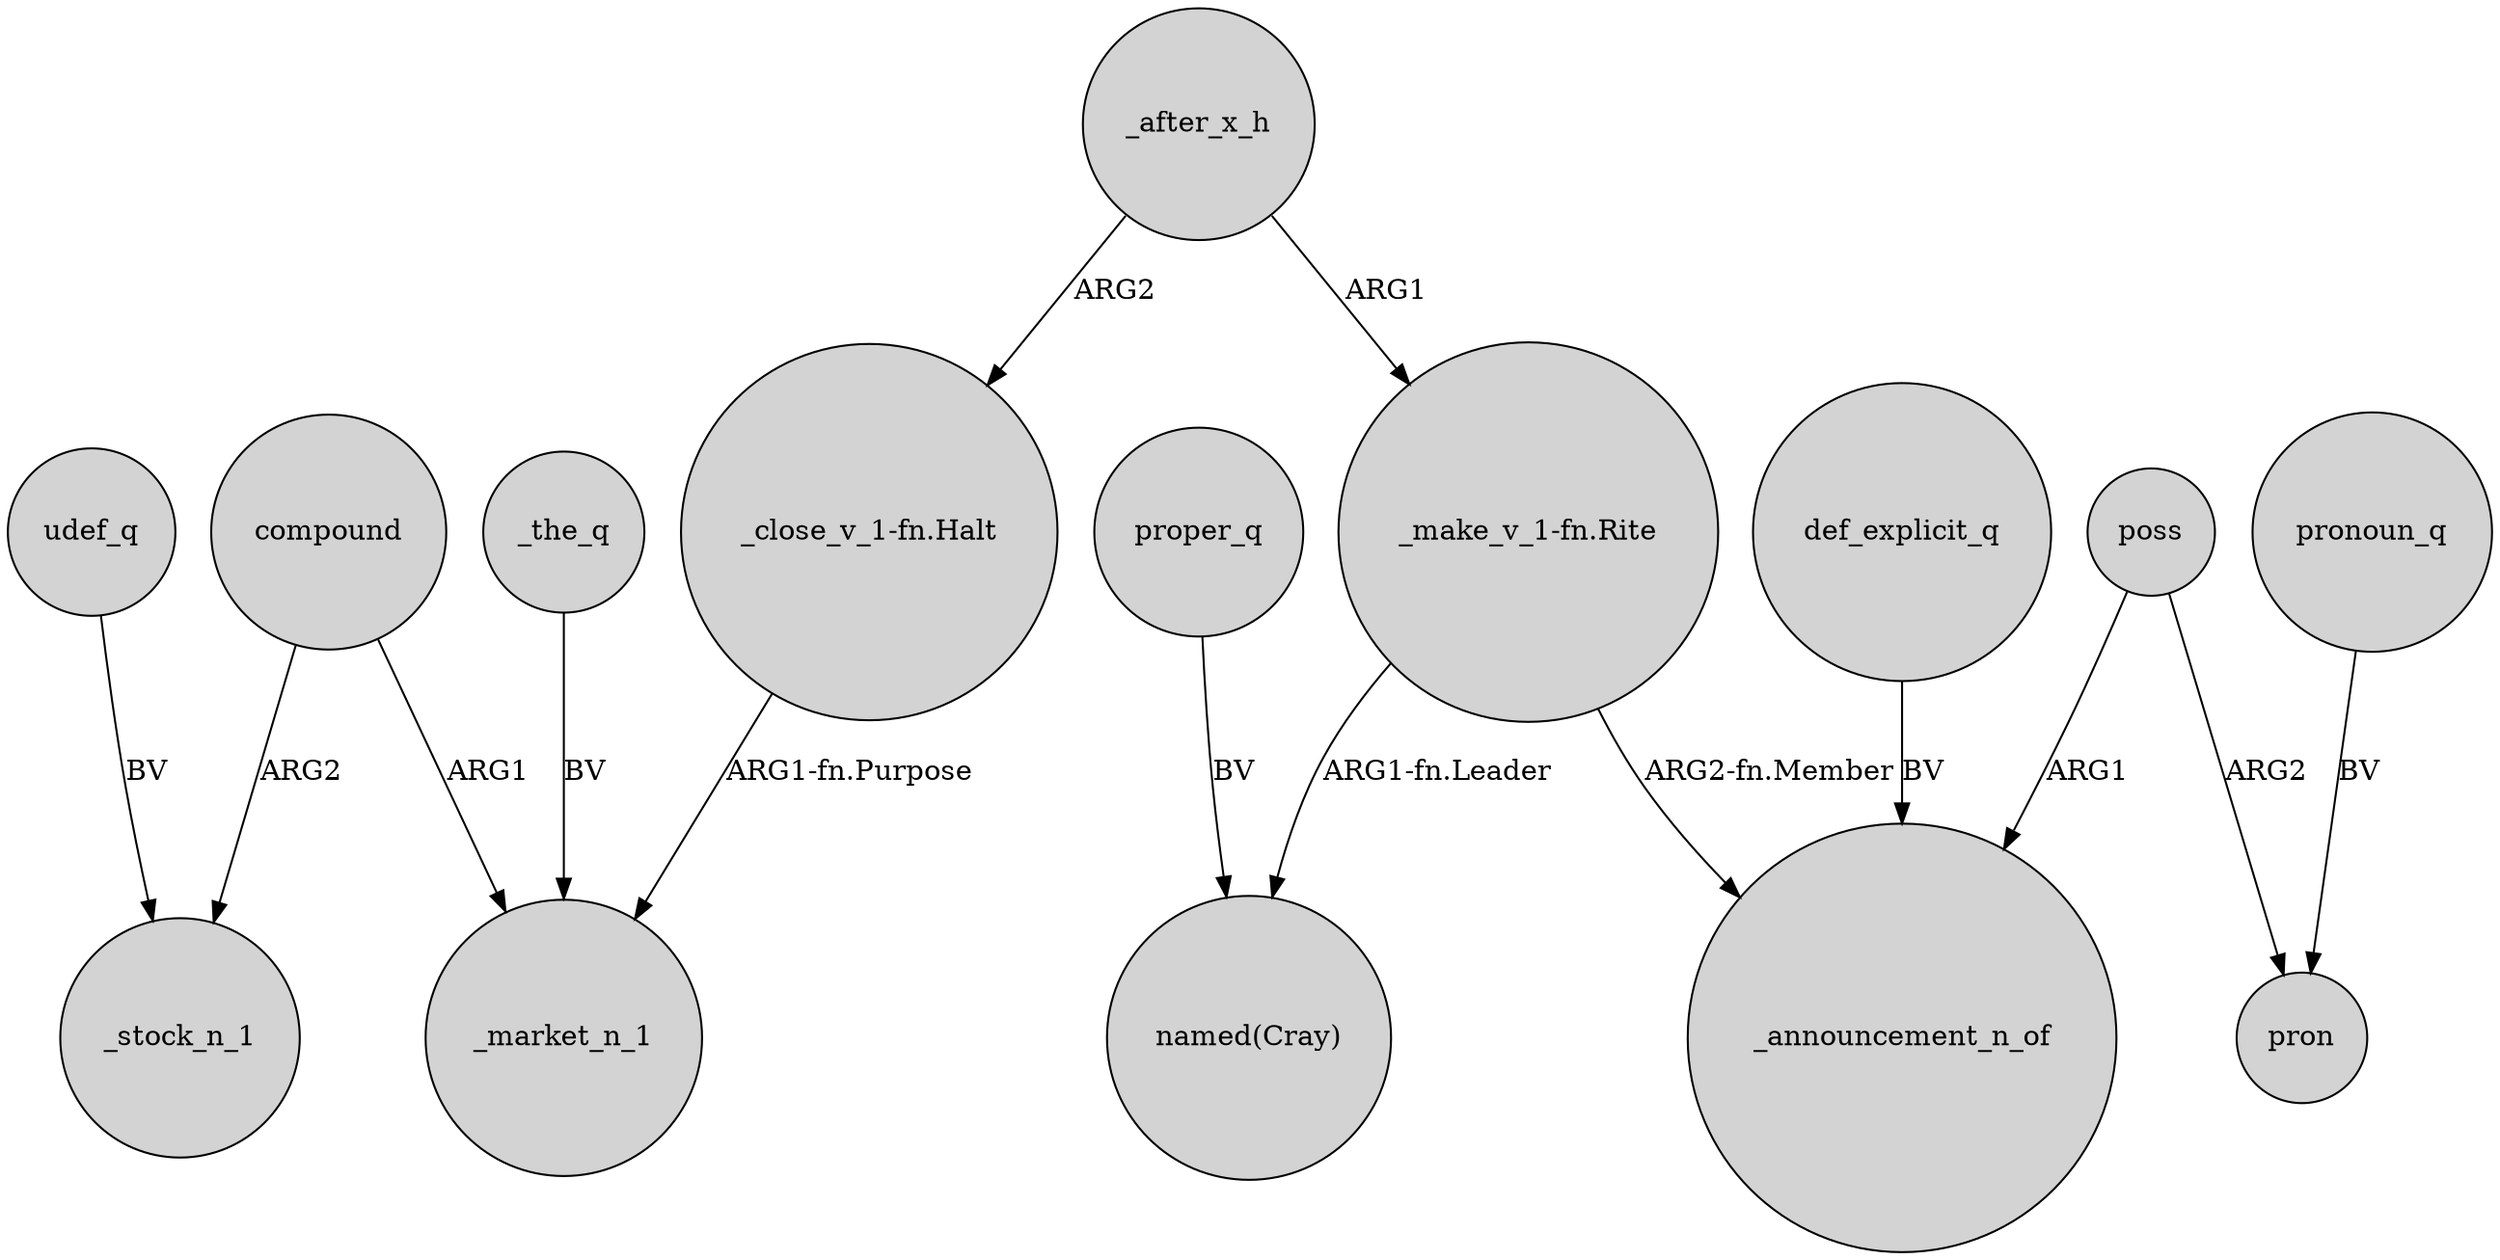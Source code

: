 digraph {
	node [shape=circle style=filled]
	"_close_v_1-fn.Halt" -> _market_n_1 [label="ARG1-fn.Purpose"]
	compound -> _stock_n_1 [label=ARG2]
	"_make_v_1-fn.Rite" -> "named(Cray)" [label="ARG1-fn.Leader"]
	_after_x_h -> "_make_v_1-fn.Rite" [label=ARG1]
	poss -> pron [label=ARG2]
	compound -> _market_n_1 [label=ARG1]
	_the_q -> _market_n_1 [label=BV]
	"_make_v_1-fn.Rite" -> _announcement_n_of [label="ARG2-fn.Member"]
	def_explicit_q -> _announcement_n_of [label=BV]
	pronoun_q -> pron [label=BV]
	proper_q -> "named(Cray)" [label=BV]
	udef_q -> _stock_n_1 [label=BV]
	_after_x_h -> "_close_v_1-fn.Halt" [label=ARG2]
	poss -> _announcement_n_of [label=ARG1]
}
